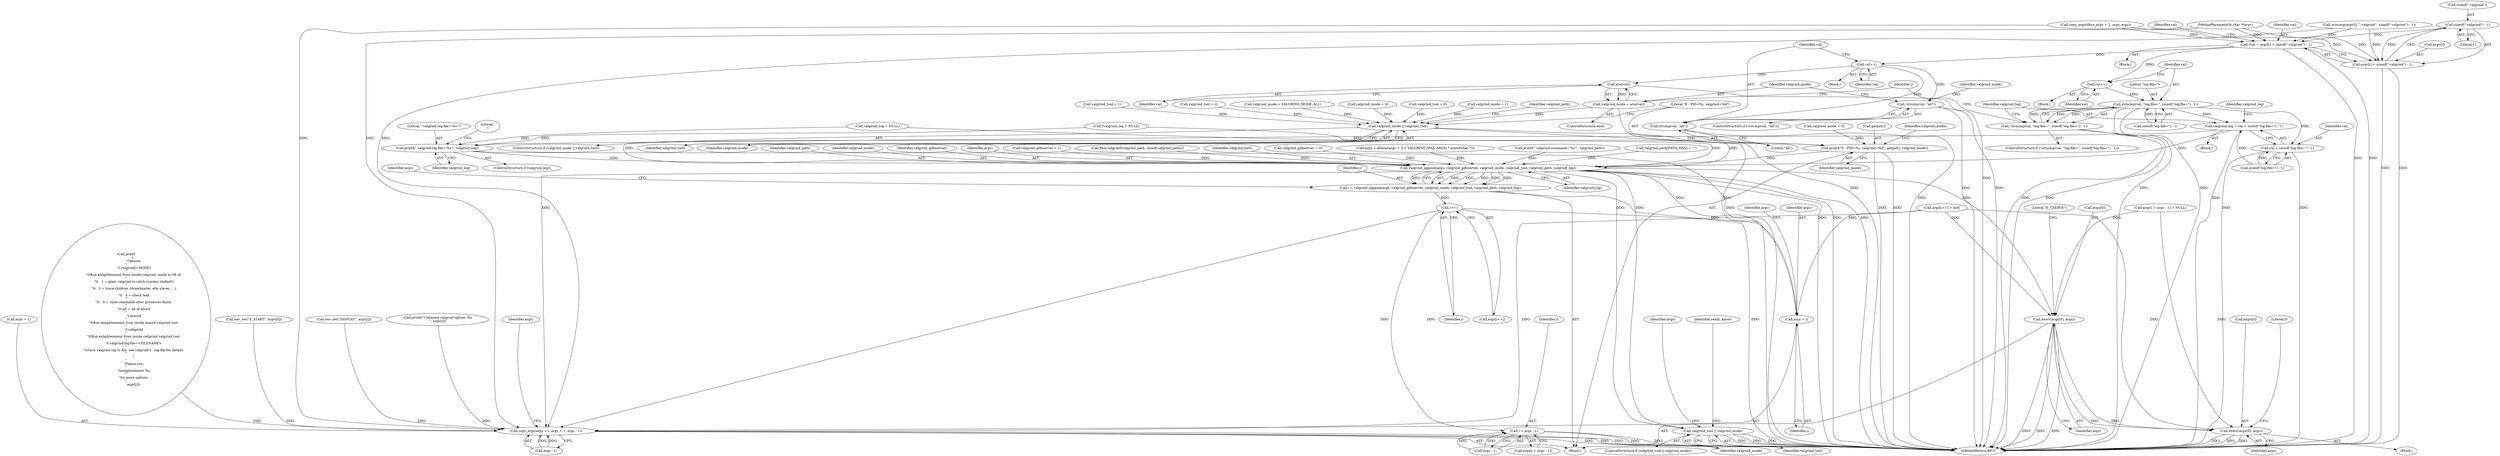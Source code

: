 digraph "0_enlightment_bb4a21e98656fe2c7d98ba2163e6defe9a630e2b@API" {
"1000285" [label="(Call,sizeof(\"-valgrind\") - 1)"];
"1000279" [label="(Call,*val = argv[i] + sizeof(\"-valgrind\") - 1)"];
"1000304" [label="(Call,val++)"];
"1000308" [label="(Call,strncmp(val, \"log-file=\", sizeof(\"log-file=\") - 1))"];
"1000307" [label="(Call,!strncmp(val, \"log-file=\", sizeof(\"log-file=\") - 1))"];
"1000316" [label="(Call,valgrind_log = val + sizeof(\"log-file=\") - 1)"];
"1000479" [label="(Call,printf(\" valgrind-log-file='%s'\", valgrind_log))"];
"1000580" [label="(Call,valgrind_append(args, valgrind_gdbserver, valgrind_mode, valgrind_tool, valgrind_path, valgrind_log))"];
"1000578" [label="(Call,i = valgrind_append(args, valgrind_gdbserver, valgrind_mode, valgrind_tool, valgrind_path, valgrind_log))"];
"1000590" [label="(Call,i++)"];
"1000593" [label="(Call,copy_args(args + i, argv + 1, argc - 1))"];
"1000594" [label="(Call,args + i)"];
"1000606" [label="(Call,i + argc - 1)"];
"1000613" [label="(Call,valgrind_tool || valgrind_mode)"];
"1000619" [label="(Call,execv(args[0], args))"];
"1000664" [label="(Call,execv(args[0], args))"];
"1000318" [label="(Call,val + sizeof(\"log-file=\") - 1)"];
"1000339" [label="(Call,val++)"];
"1000342" [label="(Call,!strcmp(val, \"all\"))"];
"1000343" [label="(Call,strcmp(val, \"all\"))"];
"1000352" [label="(Call,atoi(val))"];
"1000350" [label="(Call,valgrind_mode = atoi(val))"];
"1000451" [label="(Call,valgrind_mode || valgrind_tool)"];
"1000467" [label="(Call,printf(\"E - PID=%i, valgrind=%d\", getpid(), valgrind_mode))"];
"1000281" [label="(Call,argv[i] + sizeof(\"-valgrind\") - 1)"];
"1000587" [label="(Call,args[i++] = buf)"];
"1000451" [label="(Call,valgrind_mode || valgrind_tool)"];
"1000670" [label="(Literal,0)"];
"1000604" [label="(Call,args[i + argc - 1])"];
"1000614" [label="(Identifier,valgrind_tool)"];
"1000665" [label="(Call,args[0])"];
"1000605" [label="(Identifier,args)"];
"1000345" [label="(Literal,\"all\")"];
"1000588" [label="(Call,args[i++])"];
"1000593" [label="(Call,copy_args(args + i, argv + 1, argc - 1))"];
"1000464" [label="(Call,valgrind_mode = 0)"];
"1000617" [label="(Identifier,really_know)"];
"1000310" [label="(Literal,\"log-file=\")"];
"1000320" [label="(Call,sizeof(\"log-file=\") - 1)"];
"1000341" [label="(ControlStructure,if (!strcmp(val, \"all\")))"];
"1000318" [label="(Call,val + sizeof(\"log-file=\") - 1)"];
"1000315" [label="(Block,)"];
"1000307" [label="(Call,!strncmp(val, \"log-file=\", sizeof(\"log-file=\") - 1))"];
"1000316" [label="(Call,valgrind_log = val + sizeof(\"log-file=\") - 1)"];
"1000329" [label="(Call,valgrind_log = NULL)"];
"1000220" [label="(Call,copy_args(dbus_argv + 2, argv, argc))"];
"1000120" [label="(Block,)"];
"1000597" [label="(Call,argv + 1)"];
"1000579" [label="(Identifier,i)"];
"1000421" [label="(Call,printf\n             (\n               \"Options:\n\"\n               \"\t-valgrind[=MODE]\n\"\n               \"\t\tRun enlightenment from inside valgrind, mode is OR of:\n\"\n               \"\t\t   1 = plain valgrind to catch crashes (default)\n\"\n               \"\t\t   2 = trace children (thumbnailer, efm slaves, ...)\n\"\n               \"\t\t   4 = check leak\n\"\n               \"\t\t   8 = show reachable after processes finish.\n\"\n               \"\t\t all = all of above\n\"\n               \"\t-massif\n\"\n               \"\t\tRun enlightenment from inside massif valgrind tool.\n\"\n               \"\t-callgrind\n\"\n               \"\t\tRun enlightenment from inside callgrind valgrind tool.\n\"\n               \"\t-valgrind-log-file=<FILENAME>\n\"\n               \"\t\tSave valgrind log to file, see valgrind's --log-file for details.\n\"\n               \"\n\"\n               \"Please run:\n\"\n               \"\tenlightenment %s\n\"\n               \"for more options.\n\",\n               argv[i]))"];
"1000280" [label="(Identifier,val)"];
"1000582" [label="(Identifier,valgrind_gdbserver)"];
"1000586" [label="(Identifier,valgrind_log)"];
"1000477" [label="(ControlStructure,if (valgrind_log))"];
"1000598" [label="(Identifier,argv)"];
"1000621" [label="(Identifier,args)"];
"1000306" [label="(ControlStructure,if (!strncmp(val, \"log-file=\", sizeof(\"log-file=\") - 1)))"];
"1000119" [label="(MethodParameterIn,char **argv)"];
"1000581" [label="(Identifier,args)"];
"1000613" [label="(Call,valgrind_tool || valgrind_mode)"];
"1000453" [label="(Identifier,valgrind_tool)"];
"1000468" [label="(Literal,\"E - PID=%i, valgrind=%d\")"];
"1000469" [label="(Call,getpid())"];
"1000483" [label="(Literal,'\n')"];
"1000481" [label="(Identifier,valgrind_log)"];
"1000384" [label="(Call,valgrind_tool = 1)"];
"1000349" [label="(ControlStructure,else)"];
"1000253" [label="(Identifier,i)"];
"1000664" [label="(Call,execv(args[0], args))"];
"1000268" [label="(Call,strncmp(argv[i], \"-valgrind\", sizeof(\"-valgrind\") - 1))"];
"1000309" [label="(Identifier,val)"];
"1000262" [label="(Call,valgrind_gdbserver = 1)"];
"1000286" [label="(Call,sizeof(\"-valgrind\"))"];
"1000304" [label="(Call,val++)"];
"1000623" [label="(Identifier,args)"];
"1000626" [label="(Literal,\"E_CSERVE\")"];
"1000353" [label="(Identifier,val)"];
"1000303" [label="(Block,)"];
"1000591" [label="(Identifier,i)"];
"1000472" [label="(Identifier,valgrind_mode)"];
"1000285" [label="(Call,sizeof(\"-valgrind\") - 1)"];
"1000457" [label="(Call,find_valgrind(valgrind_path, sizeof(valgrind_path)))"];
"1000608" [label="(Call,argc - 1)"];
"1000352" [label="(Call,atoi(val))"];
"1000590" [label="(Call,i++)"];
"1000584" [label="(Identifier,valgrind_tool)"];
"1000594" [label="(Call,args + i)"];
"1000281" [label="(Call,argv[i] + sizeof(\"-valgrind\") - 1)"];
"1000620" [label="(Call,args[0])"];
"1000589" [label="(Identifier,args)"];
"1000327" [label="(Identifier,valgrind_log)"];
"1000596" [label="(Identifier,i)"];
"1000395" [label="(Call,valgrind_tool = 2)"];
"1000319" [label="(Identifier,val)"];
"1000346" [label="(Call,valgrind_mode = VALGRIND_MODE_ALL)"];
"1000467" [label="(Call,printf(\"E - PID=%i, valgrind=%d\", getpid(), valgrind_mode))"];
"1000595" [label="(Identifier,args)"];
"1000277" [label="(Block,)"];
"1000123" [label="(Call,valgrind_mode = 0)"];
"1000612" [label="(ControlStructure,if (valgrind_tool || valgrind_mode))"];
"1000450" [label="(ControlStructure,if (valgrind_mode || valgrind_tool))"];
"1000131" [label="(Call,valgrind_gdbserver = 0)"];
"1000567" [label="(Call,args = alloca((argc + 2 + VALGRIND_MAX_ARGS) * sizeof(char *)))"];
"1000347" [label="(Identifier,valgrind_mode)"];
"1000305" [label="(Identifier,val)"];
"1000338" [label="(Block,)"];
"1000343" [label="(Call,strcmp(val, \"all\"))"];
"1000371" [label="(Call,env_set(\"DISPLAY\", argv[i]))"];
"1000655" [label="(Block,)"];
"1000350" [label="(Call,valgrind_mode = atoi(val))"];
"1000355" [label="(Call,printf(\"Unknown valgrind option: %s\n\", argv[i]))"];
"1000479" [label="(Call,printf(\" valgrind-log-file='%s'\", valgrind_log))"];
"1000600" [label="(Call,argc - 1)"];
"1000308" [label="(Call,strncmp(val, \"log-file=\", sizeof(\"log-file=\") - 1))"];
"1000317" [label="(Identifier,valgrind_log)"];
"1000480" [label="(Literal,\" valgrind-log-file='%s'\")"];
"1000351" [label="(Identifier,valgrind_mode)"];
"1000474" [label="(Call,printf(\" valgrind-command='%s'\", valgrind_path))"];
"1000138" [label="(Call,valgrind_path[PATH_MAX] = \"\")"];
"1000340" [label="(Identifier,val)"];
"1000578" [label="(Call,i = valgrind_append(args, valgrind_gdbserver, valgrind_mode, valgrind_tool, valgrind_path, valgrind_log))"];
"1000470" [label="(Identifier,valgrind_mode)"];
"1000127" [label="(Call,valgrind_tool = 0)"];
"1000580" [label="(Call,valgrind_append(args, valgrind_gdbserver, valgrind_mode, valgrind_tool, valgrind_path, valgrind_log))"];
"1000668" [label="(Identifier,args)"];
"1000294" [label="(Call,valgrind_mode = 1)"];
"1000344" [label="(Identifier,val)"];
"1000292" [label="(Identifier,val)"];
"1000240" [label="(Call,env_set(\"E_START\", argv[0]))"];
"1000619" [label="(Call,execv(args[0], args))"];
"1000585" [label="(Identifier,valgrind_path)"];
"1000607" [label="(Identifier,i)"];
"1000339" [label="(Call,val++)"];
"1000282" [label="(Call,argv[i])"];
"1000342" [label="(Call,!strcmp(val, \"all\"))"];
"1000142" [label="(Call,*valgrind_log = NULL)"];
"1000279" [label="(Call,*val = argv[i] + sizeof(\"-valgrind\") - 1)"];
"1001056" [label="(MethodReturn,RET)"];
"1000583" [label="(Identifier,valgrind_mode)"];
"1000458" [label="(Identifier,valgrind_path)"];
"1000311" [label="(Call,sizeof(\"log-file=\") - 1)"];
"1000288" [label="(Literal,1)"];
"1000452" [label="(Identifier,valgrind_mode)"];
"1000606" [label="(Call,i + argc - 1)"];
"1000603" [label="(Call,args[i + argc - 1] = NULL)"];
"1000615" [label="(Identifier,valgrind_mode)"];
"1000285" -> "1000281"  [label="AST: "];
"1000285" -> "1000288"  [label="CFG: "];
"1000286" -> "1000285"  [label="AST: "];
"1000288" -> "1000285"  [label="AST: "];
"1000281" -> "1000285"  [label="CFG: "];
"1000285" -> "1000279"  [label="DDG: "];
"1000285" -> "1000281"  [label="DDG: "];
"1000279" -> "1000277"  [label="AST: "];
"1000279" -> "1000281"  [label="CFG: "];
"1000280" -> "1000279"  [label="AST: "];
"1000281" -> "1000279"  [label="AST: "];
"1000292" -> "1000279"  [label="CFG: "];
"1000279" -> "1001056"  [label="DDG: "];
"1000279" -> "1001056"  [label="DDG: "];
"1000268" -> "1000279"  [label="DDG: "];
"1000220" -> "1000279"  [label="DDG: "];
"1000119" -> "1000279"  [label="DDG: "];
"1000279" -> "1000304"  [label="DDG: "];
"1000279" -> "1000339"  [label="DDG: "];
"1000304" -> "1000303"  [label="AST: "];
"1000304" -> "1000305"  [label="CFG: "];
"1000305" -> "1000304"  [label="AST: "];
"1000309" -> "1000304"  [label="CFG: "];
"1000304" -> "1000308"  [label="DDG: "];
"1000308" -> "1000307"  [label="AST: "];
"1000308" -> "1000311"  [label="CFG: "];
"1000309" -> "1000308"  [label="AST: "];
"1000310" -> "1000308"  [label="AST: "];
"1000311" -> "1000308"  [label="AST: "];
"1000307" -> "1000308"  [label="CFG: "];
"1000308" -> "1001056"  [label="DDG: "];
"1000308" -> "1001056"  [label="DDG: "];
"1000308" -> "1000307"  [label="DDG: "];
"1000308" -> "1000307"  [label="DDG: "];
"1000308" -> "1000307"  [label="DDG: "];
"1000311" -> "1000308"  [label="DDG: "];
"1000308" -> "1000316"  [label="DDG: "];
"1000308" -> "1000318"  [label="DDG: "];
"1000307" -> "1000306"  [label="AST: "];
"1000317" -> "1000307"  [label="CFG: "];
"1000253" -> "1000307"  [label="CFG: "];
"1000307" -> "1001056"  [label="DDG: "];
"1000307" -> "1001056"  [label="DDG: "];
"1000316" -> "1000315"  [label="AST: "];
"1000316" -> "1000318"  [label="CFG: "];
"1000317" -> "1000316"  [label="AST: "];
"1000318" -> "1000316"  [label="AST: "];
"1000327" -> "1000316"  [label="CFG: "];
"1000316" -> "1001056"  [label="DDG: "];
"1000320" -> "1000316"  [label="DDG: "];
"1000316" -> "1000479"  [label="DDG: "];
"1000316" -> "1000580"  [label="DDG: "];
"1000479" -> "1000477"  [label="AST: "];
"1000479" -> "1000481"  [label="CFG: "];
"1000480" -> "1000479"  [label="AST: "];
"1000481" -> "1000479"  [label="AST: "];
"1000483" -> "1000479"  [label="CFG: "];
"1000479" -> "1001056"  [label="DDG: "];
"1000329" -> "1000479"  [label="DDG: "];
"1000142" -> "1000479"  [label="DDG: "];
"1000479" -> "1000580"  [label="DDG: "];
"1000580" -> "1000578"  [label="AST: "];
"1000580" -> "1000586"  [label="CFG: "];
"1000581" -> "1000580"  [label="AST: "];
"1000582" -> "1000580"  [label="AST: "];
"1000583" -> "1000580"  [label="AST: "];
"1000584" -> "1000580"  [label="AST: "];
"1000585" -> "1000580"  [label="AST: "];
"1000586" -> "1000580"  [label="AST: "];
"1000578" -> "1000580"  [label="CFG: "];
"1000580" -> "1001056"  [label="DDG: "];
"1000580" -> "1001056"  [label="DDG: "];
"1000580" -> "1001056"  [label="DDG: "];
"1000580" -> "1000578"  [label="DDG: "];
"1000580" -> "1000578"  [label="DDG: "];
"1000580" -> "1000578"  [label="DDG: "];
"1000580" -> "1000578"  [label="DDG: "];
"1000580" -> "1000578"  [label="DDG: "];
"1000580" -> "1000578"  [label="DDG: "];
"1000567" -> "1000580"  [label="DDG: "];
"1000131" -> "1000580"  [label="DDG: "];
"1000262" -> "1000580"  [label="DDG: "];
"1000467" -> "1000580"  [label="DDG: "];
"1000451" -> "1000580"  [label="DDG: "];
"1000138" -> "1000580"  [label="DDG: "];
"1000474" -> "1000580"  [label="DDG: "];
"1000457" -> "1000580"  [label="DDG: "];
"1000329" -> "1000580"  [label="DDG: "];
"1000142" -> "1000580"  [label="DDG: "];
"1000580" -> "1000593"  [label="DDG: "];
"1000580" -> "1000594"  [label="DDG: "];
"1000580" -> "1000613"  [label="DDG: "];
"1000580" -> "1000613"  [label="DDG: "];
"1000580" -> "1000619"  [label="DDG: "];
"1000578" -> "1000120"  [label="AST: "];
"1000579" -> "1000578"  [label="AST: "];
"1000589" -> "1000578"  [label="CFG: "];
"1000578" -> "1001056"  [label="DDG: "];
"1000578" -> "1000590"  [label="DDG: "];
"1000590" -> "1000588"  [label="AST: "];
"1000590" -> "1000591"  [label="CFG: "];
"1000591" -> "1000590"  [label="AST: "];
"1000588" -> "1000590"  [label="CFG: "];
"1000590" -> "1000593"  [label="DDG: "];
"1000590" -> "1000594"  [label="DDG: "];
"1000590" -> "1000606"  [label="DDG: "];
"1000593" -> "1000120"  [label="AST: "];
"1000593" -> "1000600"  [label="CFG: "];
"1000594" -> "1000593"  [label="AST: "];
"1000597" -> "1000593"  [label="AST: "];
"1000600" -> "1000593"  [label="AST: "];
"1000605" -> "1000593"  [label="CFG: "];
"1000593" -> "1001056"  [label="DDG: "];
"1000593" -> "1001056"  [label="DDG: "];
"1000593" -> "1001056"  [label="DDG: "];
"1000587" -> "1000593"  [label="DDG: "];
"1000355" -> "1000593"  [label="DDG: "];
"1000421" -> "1000593"  [label="DDG: "];
"1000240" -> "1000593"  [label="DDG: "];
"1000220" -> "1000593"  [label="DDG: "];
"1000371" -> "1000593"  [label="DDG: "];
"1000119" -> "1000593"  [label="DDG: "];
"1000268" -> "1000593"  [label="DDG: "];
"1000600" -> "1000593"  [label="DDG: "];
"1000600" -> "1000593"  [label="DDG: "];
"1000594" -> "1000596"  [label="CFG: "];
"1000595" -> "1000594"  [label="AST: "];
"1000596" -> "1000594"  [label="AST: "];
"1000598" -> "1000594"  [label="CFG: "];
"1000587" -> "1000594"  [label="DDG: "];
"1000606" -> "1000604"  [label="AST: "];
"1000606" -> "1000608"  [label="CFG: "];
"1000607" -> "1000606"  [label="AST: "];
"1000608" -> "1000606"  [label="AST: "];
"1000604" -> "1000606"  [label="CFG: "];
"1000606" -> "1001056"  [label="DDG: "];
"1000606" -> "1001056"  [label="DDG: "];
"1000608" -> "1000606"  [label="DDG: "];
"1000608" -> "1000606"  [label="DDG: "];
"1000613" -> "1000612"  [label="AST: "];
"1000613" -> "1000614"  [label="CFG: "];
"1000613" -> "1000615"  [label="CFG: "];
"1000614" -> "1000613"  [label="AST: "];
"1000615" -> "1000613"  [label="AST: "];
"1000617" -> "1000613"  [label="CFG: "];
"1000621" -> "1000613"  [label="CFG: "];
"1000613" -> "1001056"  [label="DDG: "];
"1000613" -> "1001056"  [label="DDG: "];
"1000613" -> "1001056"  [label="DDG: "];
"1000619" -> "1000120"  [label="AST: "];
"1000619" -> "1000623"  [label="CFG: "];
"1000620" -> "1000619"  [label="AST: "];
"1000623" -> "1000619"  [label="AST: "];
"1000626" -> "1000619"  [label="CFG: "];
"1000619" -> "1001056"  [label="DDG: "];
"1000619" -> "1001056"  [label="DDG: "];
"1000619" -> "1001056"  [label="DDG: "];
"1000587" -> "1000619"  [label="DDG: "];
"1000603" -> "1000619"  [label="DDG: "];
"1000619" -> "1000664"  [label="DDG: "];
"1000619" -> "1000664"  [label="DDG: "];
"1000664" -> "1000655"  [label="AST: "];
"1000664" -> "1000668"  [label="CFG: "];
"1000665" -> "1000664"  [label="AST: "];
"1000668" -> "1000664"  [label="AST: "];
"1000670" -> "1000664"  [label="CFG: "];
"1000664" -> "1001056"  [label="DDG: "];
"1000664" -> "1001056"  [label="DDG: "];
"1000664" -> "1001056"  [label="DDG: "];
"1000587" -> "1000664"  [label="DDG: "];
"1000603" -> "1000664"  [label="DDG: "];
"1000318" -> "1000320"  [label="CFG: "];
"1000319" -> "1000318"  [label="AST: "];
"1000320" -> "1000318"  [label="AST: "];
"1000318" -> "1001056"  [label="DDG: "];
"1000318" -> "1001056"  [label="DDG: "];
"1000320" -> "1000318"  [label="DDG: "];
"1000339" -> "1000338"  [label="AST: "];
"1000339" -> "1000340"  [label="CFG: "];
"1000340" -> "1000339"  [label="AST: "];
"1000344" -> "1000339"  [label="CFG: "];
"1000339" -> "1000342"  [label="DDG: "];
"1000339" -> "1000343"  [label="DDG: "];
"1000339" -> "1000352"  [label="DDG: "];
"1000342" -> "1000341"  [label="AST: "];
"1000342" -> "1000343"  [label="CFG: "];
"1000343" -> "1000342"  [label="AST: "];
"1000347" -> "1000342"  [label="CFG: "];
"1000351" -> "1000342"  [label="CFG: "];
"1000342" -> "1001056"  [label="DDG: "];
"1000342" -> "1001056"  [label="DDG: "];
"1000343" -> "1000345"  [label="CFG: "];
"1000344" -> "1000343"  [label="AST: "];
"1000345" -> "1000343"  [label="AST: "];
"1000343" -> "1001056"  [label="DDG: "];
"1000352" -> "1000350"  [label="AST: "];
"1000352" -> "1000353"  [label="CFG: "];
"1000353" -> "1000352"  [label="AST: "];
"1000350" -> "1000352"  [label="CFG: "];
"1000352" -> "1001056"  [label="DDG: "];
"1000352" -> "1000350"  [label="DDG: "];
"1000350" -> "1000349"  [label="AST: "];
"1000351" -> "1000350"  [label="AST: "];
"1000253" -> "1000350"  [label="CFG: "];
"1000350" -> "1001056"  [label="DDG: "];
"1000350" -> "1000451"  [label="DDG: "];
"1000451" -> "1000450"  [label="AST: "];
"1000451" -> "1000452"  [label="CFG: "];
"1000451" -> "1000453"  [label="CFG: "];
"1000452" -> "1000451"  [label="AST: "];
"1000453" -> "1000451"  [label="AST: "];
"1000458" -> "1000451"  [label="CFG: "];
"1000468" -> "1000451"  [label="CFG: "];
"1000451" -> "1001056"  [label="DDG: "];
"1000346" -> "1000451"  [label="DDG: "];
"1000294" -> "1000451"  [label="DDG: "];
"1000123" -> "1000451"  [label="DDG: "];
"1000395" -> "1000451"  [label="DDG: "];
"1000127" -> "1000451"  [label="DDG: "];
"1000384" -> "1000451"  [label="DDG: "];
"1000451" -> "1000467"  [label="DDG: "];
"1000467" -> "1000120"  [label="AST: "];
"1000467" -> "1000470"  [label="CFG: "];
"1000468" -> "1000467"  [label="AST: "];
"1000469" -> "1000467"  [label="AST: "];
"1000470" -> "1000467"  [label="AST: "];
"1000472" -> "1000467"  [label="CFG: "];
"1000467" -> "1001056"  [label="DDG: "];
"1000467" -> "1001056"  [label="DDG: "];
"1000464" -> "1000467"  [label="DDG: "];
"1000282" -> "1000281"  [label="AST: "];
"1000281" -> "1001056"  [label="DDG: "];
"1000281" -> "1001056"  [label="DDG: "];
"1000268" -> "1000281"  [label="DDG: "];
"1000220" -> "1000281"  [label="DDG: "];
"1000119" -> "1000281"  [label="DDG: "];
}
